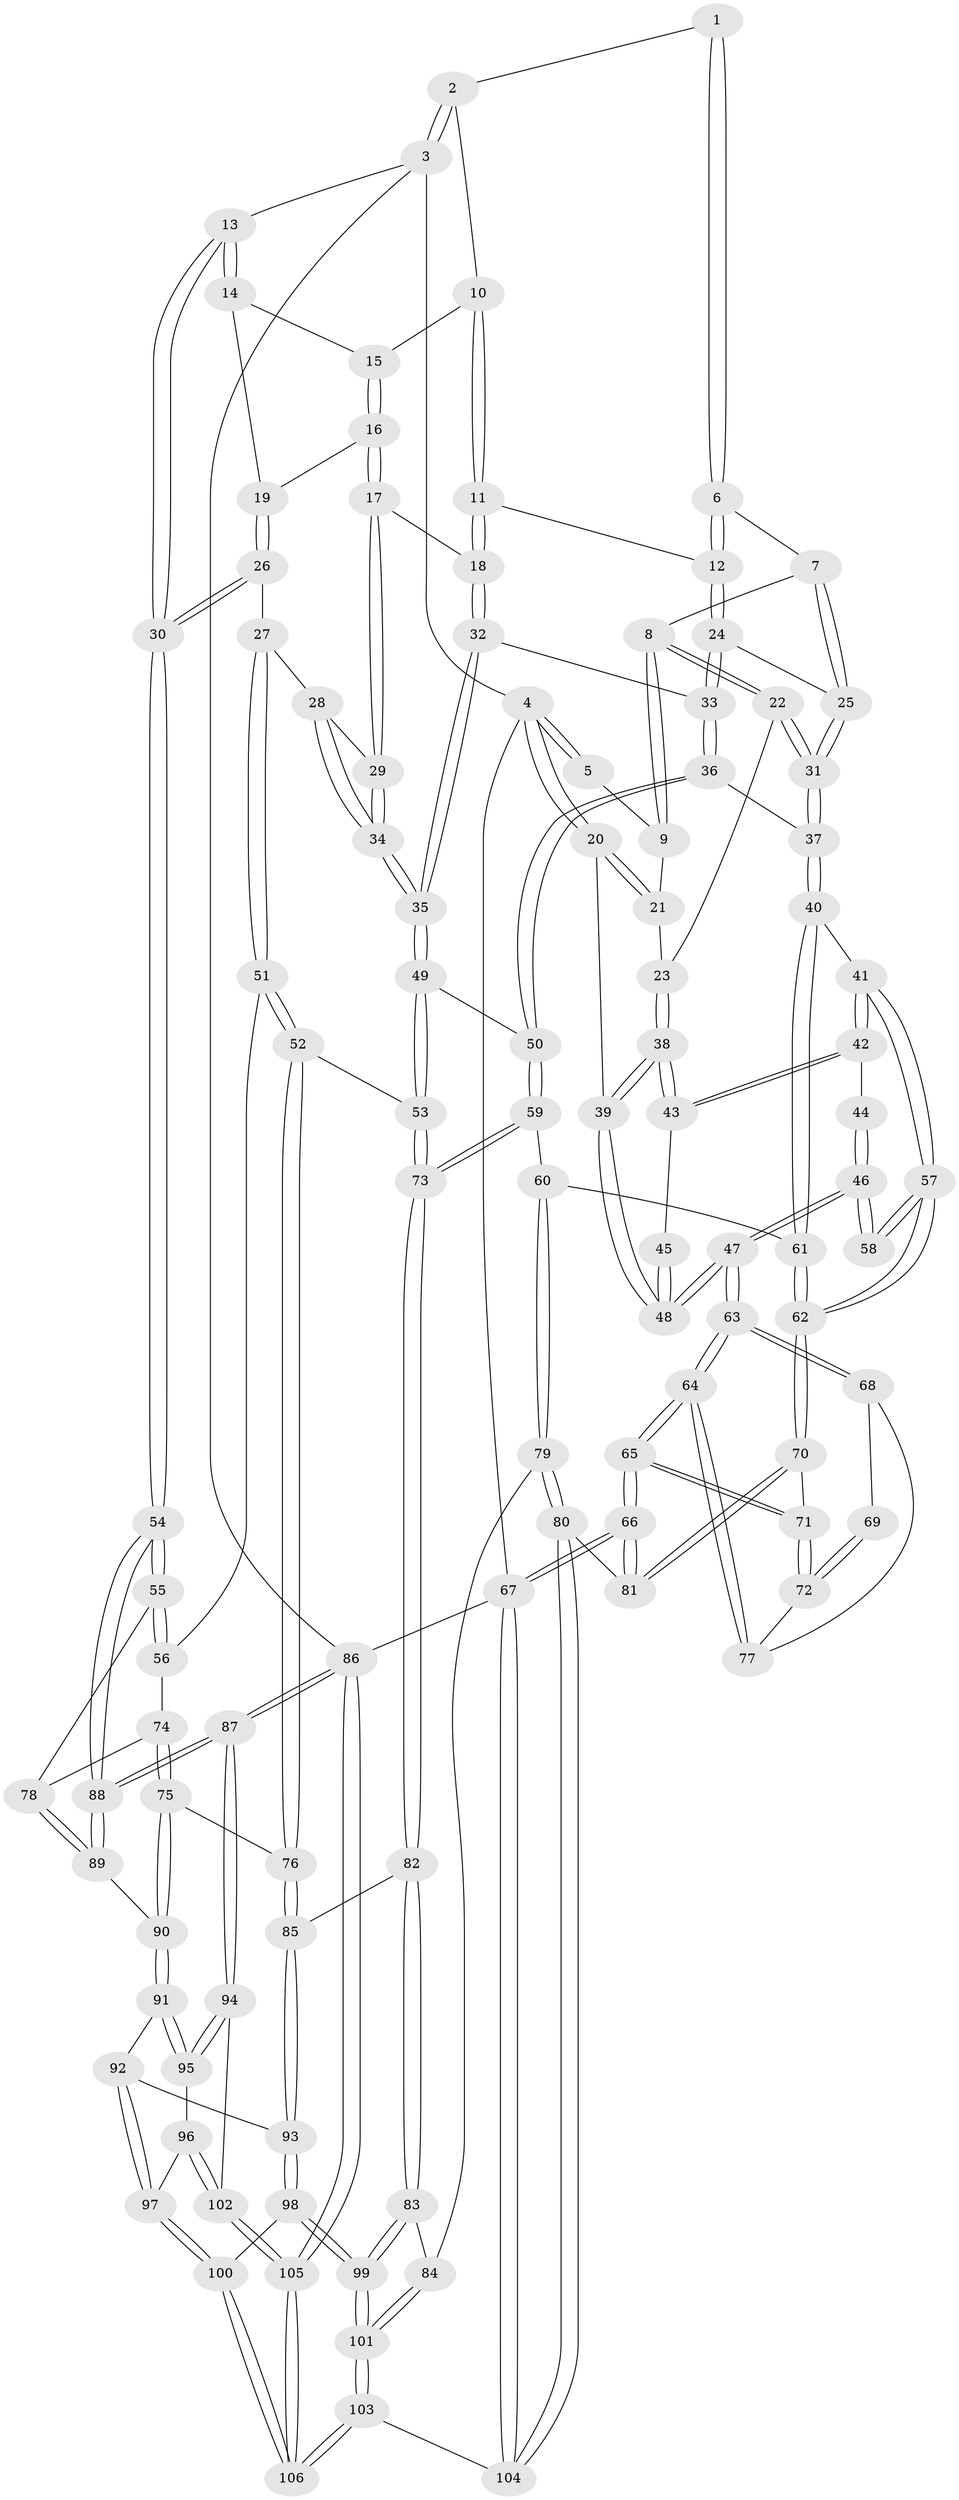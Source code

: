 // Generated by graph-tools (version 1.1) at 2025/02/03/09/25 05:02:05]
// undirected, 106 vertices, 262 edges
graph export_dot {
graph [start="1"]
  node [color=gray90,style=filled];
  1 [pos="+0.3553733561309207+0"];
  2 [pos="+0.8386885313378681+0"];
  3 [pos="+1+0"];
  4 [pos="+0+0"];
  5 [pos="+0.19884479154141427+0"];
  6 [pos="+0.41276845379585236+0.08602278871599608"];
  7 [pos="+0.34403814564445334+0.1622454822008332"];
  8 [pos="+0.23320114613097853+0.2148214130681875"];
  9 [pos="+0.19719559566149214+0.18208152637012273"];
  10 [pos="+0.7392118531294505+0.03369068549347783"];
  11 [pos="+0.6768895282679253+0.16732130964362343"];
  12 [pos="+0.5142189323864428+0.1528338805899018"];
  13 [pos="+1+0"];
  14 [pos="+0.9582618232215461+0.11775375589045198"];
  15 [pos="+0.8699065006063648+0.13900796364925994"];
  16 [pos="+0.8373741784074107+0.22753740330280872"];
  17 [pos="+0.6939647475980972+0.1982175159851253"];
  18 [pos="+0.6912854301666672+0.19529245005881274"];
  19 [pos="+0.8721455663156572+0.24187158336738207"];
  20 [pos="+0+0"];
  21 [pos="+0+0.1024314321029416"];
  22 [pos="+0.21574334674815615+0.26903173296512495"];
  23 [pos="+0.18168272812165565+0.2977396344250352"];
  24 [pos="+0.4827715841670738+0.3082752282929375"];
  25 [pos="+0.3802732268818778+0.3235473923306573"];
  26 [pos="+0.9619013838310477+0.35515027169065244"];
  27 [pos="+0.7886621207625917+0.4046532798103352"];
  28 [pos="+0.7608929268573025+0.3832228543622395"];
  29 [pos="+0.6943152338743099+0.1998392553685327"];
  30 [pos="+1+0.4194232692287335"];
  31 [pos="+0.33901556375949776+0.38407883399930354"];
  32 [pos="+0.5443576444933171+0.38488965565494626"];
  33 [pos="+0.5167939164809933+0.36900091366268223"];
  34 [pos="+0.6265779890193335+0.43085471158983324"];
  35 [pos="+0.5879686572471846+0.4583377423429583"];
  36 [pos="+0.38528460069404324+0.4402830801659203"];
  37 [pos="+0.3406120305844725+0.4231021127782392"];
  38 [pos="+0.17961241866535518+0.2998084904204069"];
  39 [pos="+0+0.2484386194109983"];
  40 [pos="+0.2894068575051946+0.4652797683601707"];
  41 [pos="+0.19077442323674013+0.47220390186552935"];
  42 [pos="+0.17965445235002875+0.43172888237275614"];
  43 [pos="+0.16652648595944858+0.3673036962388683"];
  44 [pos="+0.09151720365819642+0.4072876541225191"];
  45 [pos="+0.08952022372422778+0.3741046466961865"];
  46 [pos="+0.03734047054488677+0.46077843112513167"];
  47 [pos="+0+0.4047027417928615"];
  48 [pos="+0+0.3334242883042287"];
  49 [pos="+0.585730091959843+0.49057412447384047"];
  50 [pos="+0.4124113544767942+0.47246675431159946"];
  51 [pos="+0.7801897329536324+0.5015227534496994"];
  52 [pos="+0.6530177099684862+0.556239915713667"];
  53 [pos="+0.6005983564139998+0.5499874005596492"];
  54 [pos="+1+0.47883068670789203"];
  55 [pos="+1+0.5408176142898181"];
  56 [pos="+0.8211695572637789+0.537836055152096"];
  57 [pos="+0.16607695612475307+0.4991630155664551"];
  58 [pos="+0.1507912091674606+0.500770066446443"];
  59 [pos="+0.4256178275767164+0.5798974931051833"];
  60 [pos="+0.3852483883067449+0.6065094115878565"];
  61 [pos="+0.31511660520413404+0.5493365101952081"];
  62 [pos="+0.2060154869946504+0.6651861377139725"];
  63 [pos="+0+0.4946271551784201"];
  64 [pos="+0+0.6229604529985825"];
  65 [pos="+0+1"];
  66 [pos="+0+1"];
  67 [pos="+0+1"];
  68 [pos="+0.05189006908992175+0.5781568367289989"];
  69 [pos="+0.11792488938734584+0.5321856917937634"];
  70 [pos="+0.20417080633526286+0.6966539773172145"];
  71 [pos="+0.0942452146553468+0.6688690577469981"];
  72 [pos="+0.0894978859387223+0.6630521656924986"];
  73 [pos="+0.5690147066338005+0.5951063715199766"];
  74 [pos="+0.8104621875640631+0.5982414974546914"];
  75 [pos="+0.758712343146211+0.6629735755369052"];
  76 [pos="+0.7526943051569852+0.6621193903451488"];
  77 [pos="+0.07394019977670596+0.6487403064869249"];
  78 [pos="+0.8944913362098655+0.6625820622827291"];
  79 [pos="+0.33319455160440575+0.7859963581223859"];
  80 [pos="+0.3308242609801032+0.7868002375413414"];
  81 [pos="+0.2437741788244201+0.7643352014237957"];
  82 [pos="+0.55913959077743+0.7554410705996462"];
  83 [pos="+0.533833791638482+0.7771549375172376"];
  84 [pos="+0.36691128152114394+0.7897561457592256"];
  85 [pos="+0.6313191631811467+0.7663469033410502"];
  86 [pos="+1+1"];
  87 [pos="+1+0.8345858320826637"];
  88 [pos="+1+0.8014915927776851"];
  89 [pos="+0.8681822799962478+0.7352476099552665"];
  90 [pos="+0.8438156967633869+0.7508341128259682"];
  91 [pos="+0.8335130627729089+0.7791481697696189"];
  92 [pos="+0.7824681220832226+0.8112537608543103"];
  93 [pos="+0.7273850810853594+0.8288858241167512"];
  94 [pos="+0.9723790270334378+0.8843843753262984"];
  95 [pos="+0.8849927004030963+0.8471549386807525"];
  96 [pos="+0.8493727156028809+0.9213181108408341"];
  97 [pos="+0.8252678026308852+0.9279768231597876"];
  98 [pos="+0.7175176105262622+0.8964393886154208"];
  99 [pos="+0.5994715387165136+1"];
  100 [pos="+0.8120878952228786+0.9409093754530728"];
  101 [pos="+0.5873983089418601+1"];
  102 [pos="+0.9078339816218222+0.9616580302690817"];
  103 [pos="+0.5871593855692891+1"];
  104 [pos="+0.30036735612743687+1"];
  105 [pos="+0.8782791944518461+1"];
  106 [pos="+0.7702786474475316+1"];
  1 -- 2;
  1 -- 6;
  1 -- 6;
  2 -- 3;
  2 -- 3;
  2 -- 10;
  3 -- 4;
  3 -- 13;
  3 -- 86;
  4 -- 5;
  4 -- 5;
  4 -- 20;
  4 -- 20;
  4 -- 67;
  5 -- 9;
  6 -- 7;
  6 -- 12;
  6 -- 12;
  7 -- 8;
  7 -- 25;
  7 -- 25;
  8 -- 9;
  8 -- 9;
  8 -- 22;
  8 -- 22;
  9 -- 21;
  10 -- 11;
  10 -- 11;
  10 -- 15;
  11 -- 12;
  11 -- 18;
  11 -- 18;
  12 -- 24;
  12 -- 24;
  13 -- 14;
  13 -- 14;
  13 -- 30;
  13 -- 30;
  14 -- 15;
  14 -- 19;
  15 -- 16;
  15 -- 16;
  16 -- 17;
  16 -- 17;
  16 -- 19;
  17 -- 18;
  17 -- 29;
  17 -- 29;
  18 -- 32;
  18 -- 32;
  19 -- 26;
  19 -- 26;
  20 -- 21;
  20 -- 21;
  20 -- 39;
  21 -- 23;
  22 -- 23;
  22 -- 31;
  22 -- 31;
  23 -- 38;
  23 -- 38;
  24 -- 25;
  24 -- 33;
  24 -- 33;
  25 -- 31;
  25 -- 31;
  26 -- 27;
  26 -- 30;
  26 -- 30;
  27 -- 28;
  27 -- 51;
  27 -- 51;
  28 -- 29;
  28 -- 34;
  28 -- 34;
  29 -- 34;
  29 -- 34;
  30 -- 54;
  30 -- 54;
  31 -- 37;
  31 -- 37;
  32 -- 33;
  32 -- 35;
  32 -- 35;
  33 -- 36;
  33 -- 36;
  34 -- 35;
  34 -- 35;
  35 -- 49;
  35 -- 49;
  36 -- 37;
  36 -- 50;
  36 -- 50;
  37 -- 40;
  37 -- 40;
  38 -- 39;
  38 -- 39;
  38 -- 43;
  38 -- 43;
  39 -- 48;
  39 -- 48;
  40 -- 41;
  40 -- 61;
  40 -- 61;
  41 -- 42;
  41 -- 42;
  41 -- 57;
  41 -- 57;
  42 -- 43;
  42 -- 43;
  42 -- 44;
  43 -- 45;
  44 -- 46;
  44 -- 46;
  45 -- 48;
  45 -- 48;
  46 -- 47;
  46 -- 47;
  46 -- 58;
  46 -- 58;
  47 -- 48;
  47 -- 48;
  47 -- 63;
  47 -- 63;
  49 -- 50;
  49 -- 53;
  49 -- 53;
  50 -- 59;
  50 -- 59;
  51 -- 52;
  51 -- 52;
  51 -- 56;
  52 -- 53;
  52 -- 76;
  52 -- 76;
  53 -- 73;
  53 -- 73;
  54 -- 55;
  54 -- 55;
  54 -- 88;
  54 -- 88;
  55 -- 56;
  55 -- 56;
  55 -- 78;
  56 -- 74;
  57 -- 58;
  57 -- 58;
  57 -- 62;
  57 -- 62;
  59 -- 60;
  59 -- 73;
  59 -- 73;
  60 -- 61;
  60 -- 79;
  60 -- 79;
  61 -- 62;
  61 -- 62;
  62 -- 70;
  62 -- 70;
  63 -- 64;
  63 -- 64;
  63 -- 68;
  63 -- 68;
  64 -- 65;
  64 -- 65;
  64 -- 77;
  64 -- 77;
  65 -- 66;
  65 -- 66;
  65 -- 71;
  65 -- 71;
  66 -- 67;
  66 -- 67;
  66 -- 81;
  66 -- 81;
  67 -- 104;
  67 -- 104;
  67 -- 86;
  68 -- 69;
  68 -- 77;
  69 -- 72;
  69 -- 72;
  70 -- 71;
  70 -- 81;
  70 -- 81;
  71 -- 72;
  71 -- 72;
  72 -- 77;
  73 -- 82;
  73 -- 82;
  74 -- 75;
  74 -- 75;
  74 -- 78;
  75 -- 76;
  75 -- 90;
  75 -- 90;
  76 -- 85;
  76 -- 85;
  78 -- 89;
  78 -- 89;
  79 -- 80;
  79 -- 80;
  79 -- 84;
  80 -- 81;
  80 -- 104;
  80 -- 104;
  82 -- 83;
  82 -- 83;
  82 -- 85;
  83 -- 84;
  83 -- 99;
  83 -- 99;
  84 -- 101;
  84 -- 101;
  85 -- 93;
  85 -- 93;
  86 -- 87;
  86 -- 87;
  86 -- 105;
  86 -- 105;
  87 -- 88;
  87 -- 88;
  87 -- 94;
  87 -- 94;
  88 -- 89;
  88 -- 89;
  89 -- 90;
  90 -- 91;
  90 -- 91;
  91 -- 92;
  91 -- 95;
  91 -- 95;
  92 -- 93;
  92 -- 97;
  92 -- 97;
  93 -- 98;
  93 -- 98;
  94 -- 95;
  94 -- 95;
  94 -- 102;
  95 -- 96;
  96 -- 97;
  96 -- 102;
  96 -- 102;
  97 -- 100;
  97 -- 100;
  98 -- 99;
  98 -- 99;
  98 -- 100;
  99 -- 101;
  99 -- 101;
  100 -- 106;
  100 -- 106;
  101 -- 103;
  101 -- 103;
  102 -- 105;
  102 -- 105;
  103 -- 104;
  103 -- 106;
  103 -- 106;
  105 -- 106;
  105 -- 106;
}
